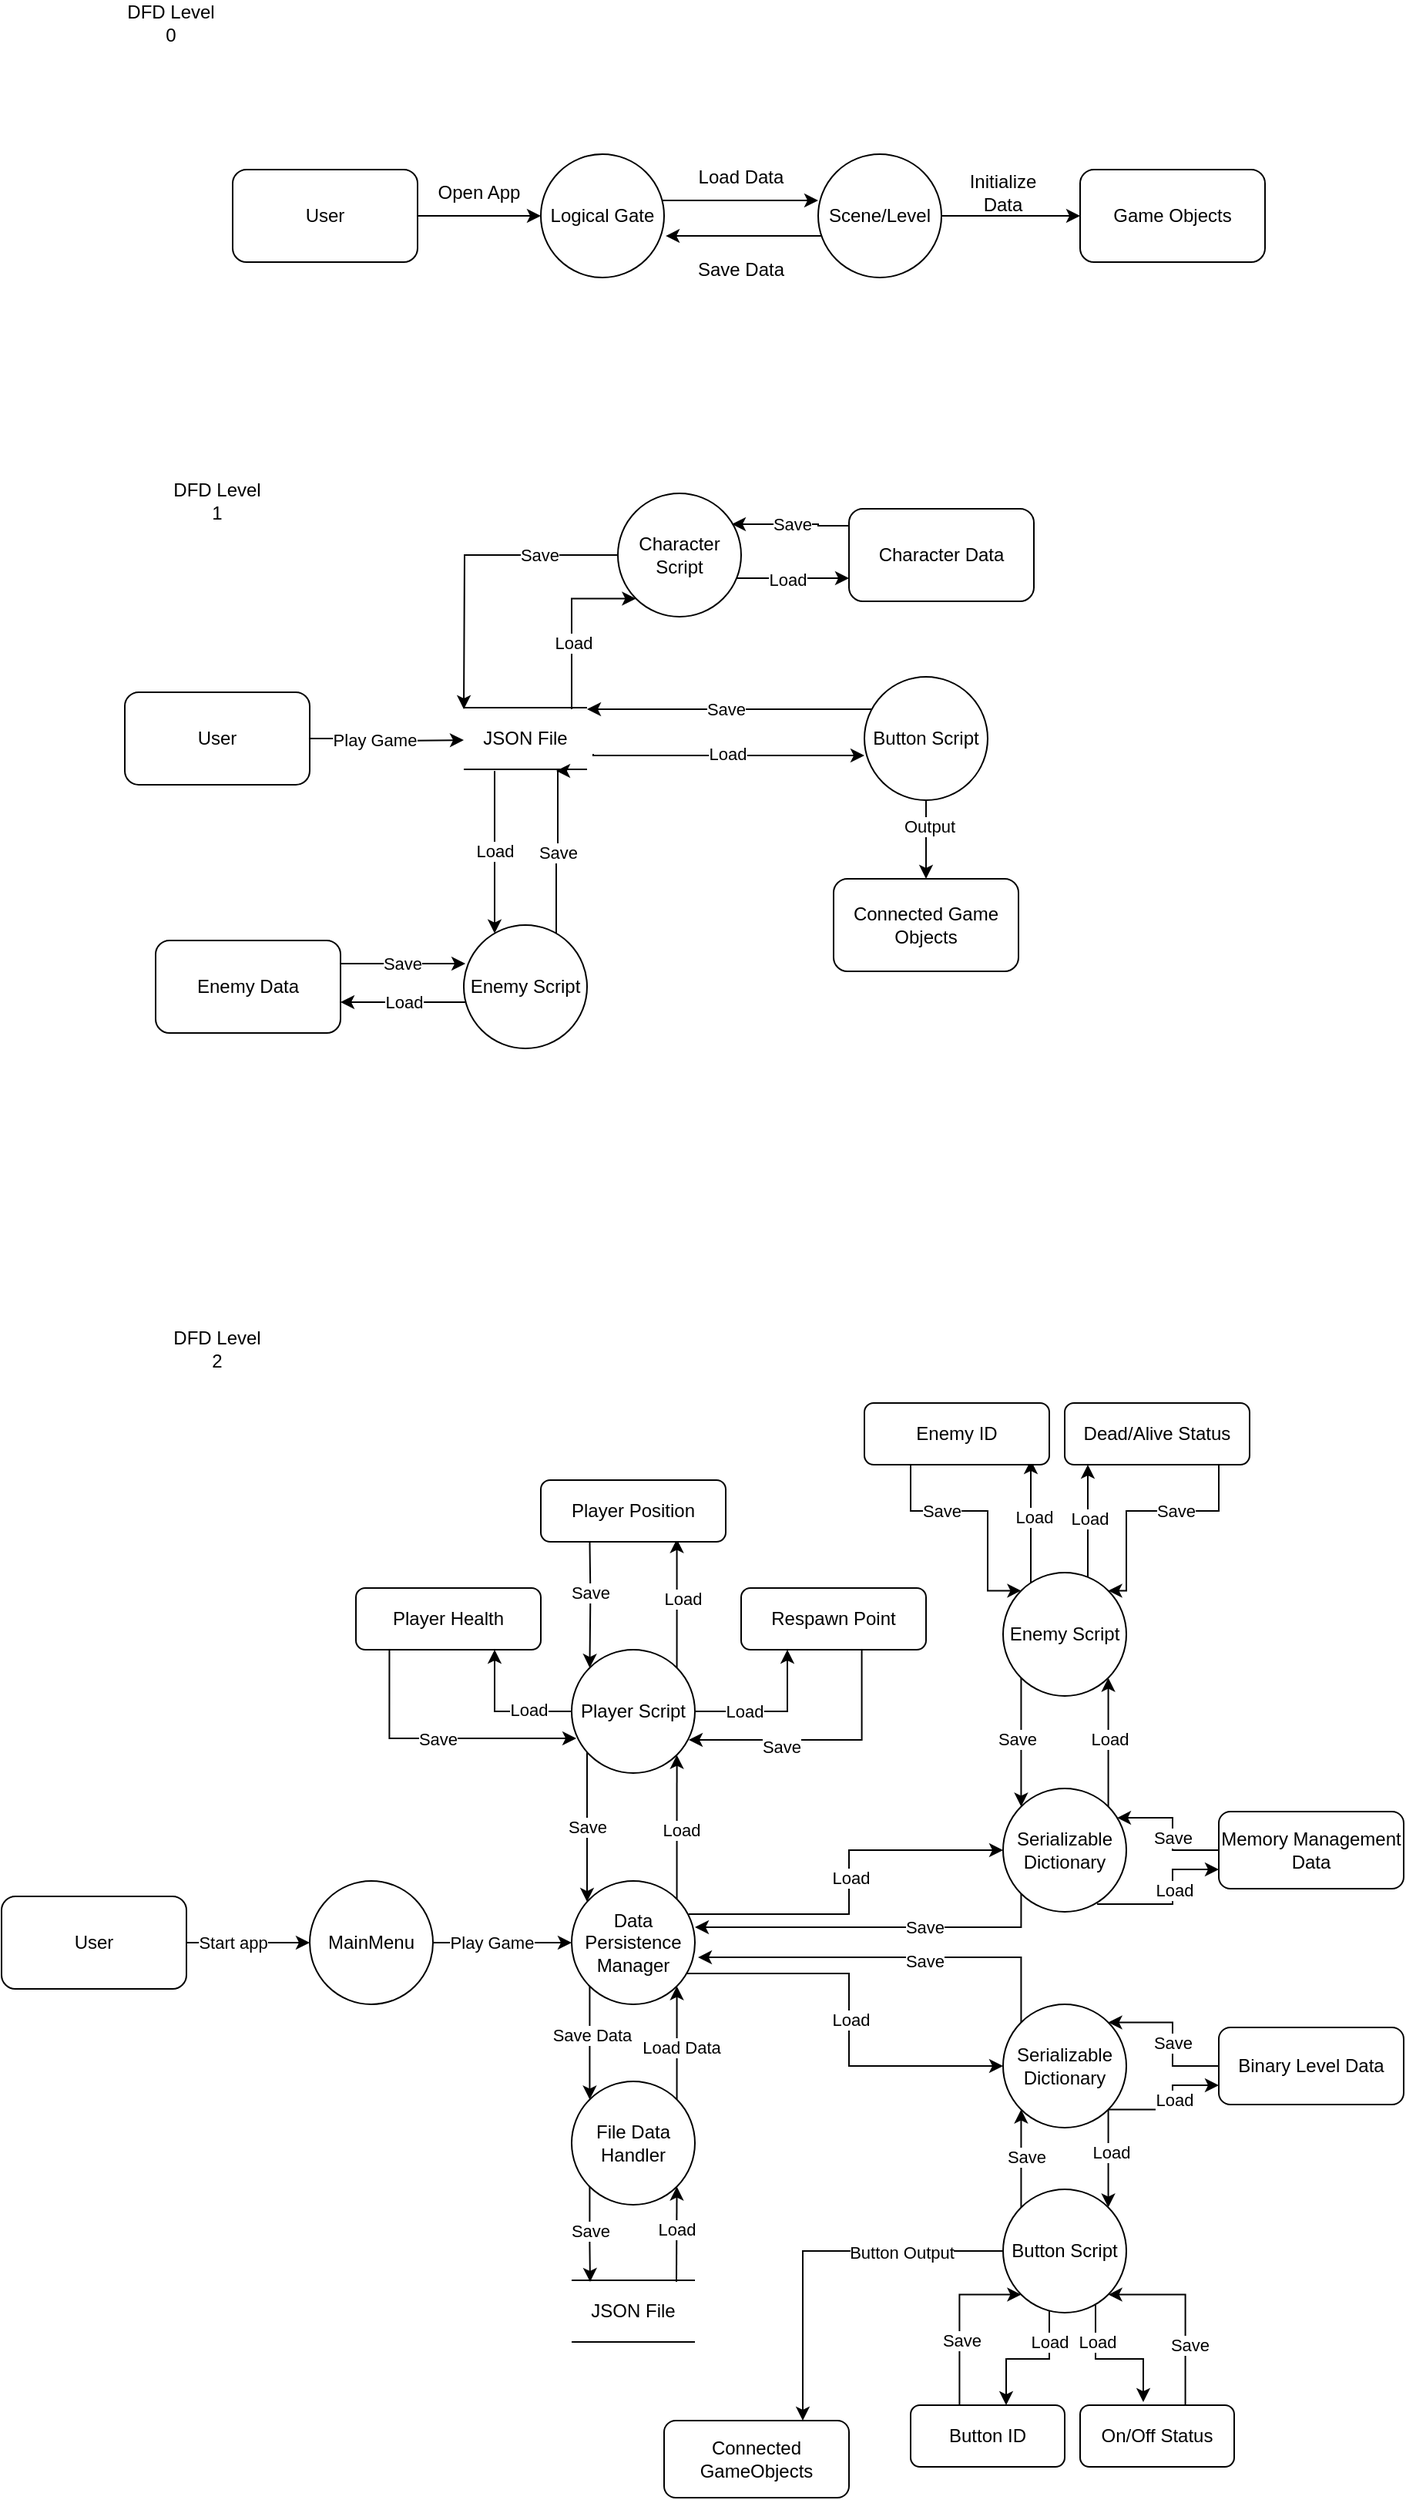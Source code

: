 <mxfile version="26.2.8">
  <diagram name="Page-1" id="zFSA-vM6v2yHP-NJ1RIl">
    <mxGraphModel dx="1188" dy="794" grid="1" gridSize="10" guides="1" tooltips="1" connect="1" arrows="1" fold="1" page="1" pageScale="1" pageWidth="850" pageHeight="1100" math="0" shadow="0">
      <root>
        <mxCell id="0" />
        <mxCell id="1" parent="0" />
        <mxCell id="lg_RptiD22irAkathYto-9" style="edgeStyle=orthogonalEdgeStyle;rounded=0;orthogonalLoop=1;jettySize=auto;html=1;entryX=0;entryY=0.5;entryDx=0;entryDy=0;" parent="1" source="cm0QUA97sO_7CGqtcgEQ-1" target="cm0QUA97sO_7CGqtcgEQ-5" edge="1">
          <mxGeometry relative="1" as="geometry" />
        </mxCell>
        <mxCell id="cm0QUA97sO_7CGqtcgEQ-1" value="User" style="rounded=1;whiteSpace=wrap;html=1;" parent="1" vertex="1">
          <mxGeometry x="150" y="200" width="120" height="60" as="geometry" />
        </mxCell>
        <mxCell id="lg_RptiD22irAkathYto-12" style="edgeStyle=orthogonalEdgeStyle;rounded=0;orthogonalLoop=1;jettySize=auto;html=1;entryX=0;entryY=0.375;entryDx=0;entryDy=0;entryPerimeter=0;" parent="1" source="cm0QUA97sO_7CGqtcgEQ-5" target="lg_RptiD22irAkathYto-2" edge="1">
          <mxGeometry relative="1" as="geometry">
            <mxPoint x="500" y="240" as="targetPoint" />
            <Array as="points">
              <mxPoint x="460" y="220" />
              <mxPoint x="460" y="220" />
            </Array>
          </mxGeometry>
        </mxCell>
        <mxCell id="cm0QUA97sO_7CGqtcgEQ-5" value="Logical Gate" style="ellipse;whiteSpace=wrap;html=1;aspect=fixed;" parent="1" vertex="1">
          <mxGeometry x="350" y="190" width="80" height="80" as="geometry" />
        </mxCell>
        <mxCell id="cm0QUA97sO_7CGqtcgEQ-7" value="Open App" style="text;html=1;align=center;verticalAlign=middle;whiteSpace=wrap;rounded=0;" parent="1" vertex="1">
          <mxGeometry x="280" y="200" width="60" height="30" as="geometry" />
        </mxCell>
        <mxCell id="cm0QUA97sO_7CGqtcgEQ-10" value="DFD Level 0" style="text;html=1;align=center;verticalAlign=middle;whiteSpace=wrap;rounded=0;" parent="1" vertex="1">
          <mxGeometry x="80" y="90" width="60" height="30" as="geometry" />
        </mxCell>
        <mxCell id="cm0QUA97sO_7CGqtcgEQ-11" value="DFD Level 1" style="text;html=1;align=center;verticalAlign=middle;whiteSpace=wrap;rounded=0;" parent="1" vertex="1">
          <mxGeometry x="110" y="400" width="60" height="30" as="geometry" />
        </mxCell>
        <mxCell id="cm0QUA97sO_7CGqtcgEQ-23" style="edgeStyle=orthogonalEdgeStyle;rounded=0;orthogonalLoop=1;jettySize=auto;html=1;" parent="1" source="cm0QUA97sO_7CGqtcgEQ-12" edge="1">
          <mxGeometry relative="1" as="geometry">
            <mxPoint x="300" y="570" as="targetPoint" />
          </mxGeometry>
        </mxCell>
        <mxCell id="cm0QUA97sO_7CGqtcgEQ-32" value="Play Game" style="edgeLabel;html=1;align=center;verticalAlign=middle;resizable=0;points=[];" parent="cm0QUA97sO_7CGqtcgEQ-23" connectable="0" vertex="1">
          <mxGeometry x="-0.177" y="-1" relative="1" as="geometry">
            <mxPoint as="offset" />
          </mxGeometry>
        </mxCell>
        <mxCell id="cm0QUA97sO_7CGqtcgEQ-12" value="User" style="rounded=1;whiteSpace=wrap;html=1;" parent="1" vertex="1">
          <mxGeometry x="80" y="539" width="120" height="60" as="geometry" />
        </mxCell>
        <mxCell id="4ra3rBG6zGIScaALu05h-17" style="edgeStyle=orthogonalEdgeStyle;rounded=0;orthogonalLoop=1;jettySize=auto;html=1;" edge="1" parent="1" source="cm0QUA97sO_7CGqtcgEQ-13" target="4ra3rBG6zGIScaALu05h-16">
          <mxGeometry relative="1" as="geometry">
            <Array as="points">
              <mxPoint x="260" y="740" />
              <mxPoint x="260" y="740" />
            </Array>
          </mxGeometry>
        </mxCell>
        <mxCell id="4ra3rBG6zGIScaALu05h-20" value="Load" style="edgeLabel;html=1;align=center;verticalAlign=middle;resizable=0;points=[];" vertex="1" connectable="0" parent="4ra3rBG6zGIScaALu05h-17">
          <mxGeometry x="-0.009" relative="1" as="geometry">
            <mxPoint as="offset" />
          </mxGeometry>
        </mxCell>
        <mxCell id="4ra3rBG6zGIScaALu05h-21" style="edgeStyle=orthogonalEdgeStyle;rounded=0;orthogonalLoop=1;jettySize=auto;html=1;" edge="1" parent="1" source="cm0QUA97sO_7CGqtcgEQ-13">
          <mxGeometry relative="1" as="geometry">
            <mxPoint x="360" y="590" as="targetPoint" />
            <Array as="points">
              <mxPoint x="360" y="641" />
              <mxPoint x="361" y="641" />
            </Array>
          </mxGeometry>
        </mxCell>
        <mxCell id="4ra3rBG6zGIScaALu05h-22" value="Save" style="edgeLabel;html=1;align=center;verticalAlign=middle;resizable=0;points=[];" vertex="1" connectable="0" parent="4ra3rBG6zGIScaALu05h-21">
          <mxGeometry x="-0.015" y="-1" relative="1" as="geometry">
            <mxPoint as="offset" />
          </mxGeometry>
        </mxCell>
        <mxCell id="cm0QUA97sO_7CGqtcgEQ-13" value="Enemy Script" style="ellipse;whiteSpace=wrap;html=1;aspect=fixed;" parent="1" vertex="1">
          <mxGeometry x="300" y="690" width="80" height="80" as="geometry" />
        </mxCell>
        <mxCell id="cm0QUA97sO_7CGqtcgEQ-27" style="edgeStyle=orthogonalEdgeStyle;rounded=0;orthogonalLoop=1;jettySize=auto;html=1;entryX=0.5;entryY=0;entryDx=0;entryDy=0;" parent="1" source="cm0QUA97sO_7CGqtcgEQ-16" edge="1">
          <mxGeometry relative="1" as="geometry">
            <mxPoint x="600" y="660" as="targetPoint" />
          </mxGeometry>
        </mxCell>
        <mxCell id="4ra3rBG6zGIScaALu05h-9" value="Output" style="edgeLabel;html=1;align=center;verticalAlign=middle;resizable=0;points=[];" vertex="1" connectable="0" parent="cm0QUA97sO_7CGqtcgEQ-27">
          <mxGeometry x="-0.34" y="2" relative="1" as="geometry">
            <mxPoint as="offset" />
          </mxGeometry>
        </mxCell>
        <mxCell id="4ra3rBG6zGIScaALu05h-24" style="edgeStyle=orthogonalEdgeStyle;rounded=0;orthogonalLoop=1;jettySize=auto;html=1;" edge="1" parent="1" source="cm0QUA97sO_7CGqtcgEQ-16">
          <mxGeometry relative="1" as="geometry">
            <mxPoint x="380" y="550" as="targetPoint" />
            <Array as="points">
              <mxPoint x="430" y="550" />
              <mxPoint x="430" y="550" />
            </Array>
          </mxGeometry>
        </mxCell>
        <mxCell id="4ra3rBG6zGIScaALu05h-25" value="Save" style="edgeLabel;html=1;align=center;verticalAlign=middle;resizable=0;points=[];" vertex="1" connectable="0" parent="4ra3rBG6zGIScaALu05h-24">
          <mxGeometry x="0.08" relative="1" as="geometry">
            <mxPoint x="5" as="offset" />
          </mxGeometry>
        </mxCell>
        <mxCell id="cm0QUA97sO_7CGqtcgEQ-16" value="Button Script" style="ellipse;whiteSpace=wrap;html=1;aspect=fixed;" parent="1" vertex="1">
          <mxGeometry x="560" y="529" width="80" height="80" as="geometry" />
        </mxCell>
        <mxCell id="cm0QUA97sO_7CGqtcgEQ-33" style="edgeStyle=orthogonalEdgeStyle;rounded=0;orthogonalLoop=1;jettySize=auto;html=1;" parent="1" source="cm0QUA97sO_7CGqtcgEQ-17" edge="1">
          <mxGeometry relative="1" as="geometry">
            <mxPoint x="300" y="550" as="targetPoint" />
          </mxGeometry>
        </mxCell>
        <mxCell id="cm0QUA97sO_7CGqtcgEQ-35" value="Save" style="edgeLabel;html=1;align=center;verticalAlign=middle;resizable=0;points=[];" parent="cm0QUA97sO_7CGqtcgEQ-33" connectable="0" vertex="1">
          <mxGeometry x="-0.489" relative="1" as="geometry">
            <mxPoint as="offset" />
          </mxGeometry>
        </mxCell>
        <mxCell id="4ra3rBG6zGIScaALu05h-11" style="edgeStyle=orthogonalEdgeStyle;rounded=0;orthogonalLoop=1;jettySize=auto;html=1;entryX=0;entryY=0.75;entryDx=0;entryDy=0;" edge="1" parent="1" source="cm0QUA97sO_7CGqtcgEQ-17" target="4ra3rBG6zGIScaALu05h-10">
          <mxGeometry relative="1" as="geometry">
            <Array as="points">
              <mxPoint x="490" y="465" />
              <mxPoint x="490" y="465" />
            </Array>
          </mxGeometry>
        </mxCell>
        <mxCell id="4ra3rBG6zGIScaALu05h-23" value="Load" style="edgeLabel;html=1;align=center;verticalAlign=middle;resizable=0;points=[];" vertex="1" connectable="0" parent="4ra3rBG6zGIScaALu05h-11">
          <mxGeometry x="-0.097" y="-1" relative="1" as="geometry">
            <mxPoint as="offset" />
          </mxGeometry>
        </mxCell>
        <mxCell id="cm0QUA97sO_7CGqtcgEQ-17" value="Character Script" style="ellipse;whiteSpace=wrap;html=1;aspect=fixed;" parent="1" vertex="1">
          <mxGeometry x="400" y="410" width="80" height="80" as="geometry" />
        </mxCell>
        <mxCell id="cm0QUA97sO_7CGqtcgEQ-19" value="" style="endArrow=none;html=1;rounded=0;" parent="1" edge="1">
          <mxGeometry width="50" height="50" relative="1" as="geometry">
            <mxPoint x="300" y="589" as="sourcePoint" />
            <mxPoint x="380" y="589" as="targetPoint" />
          </mxGeometry>
        </mxCell>
        <mxCell id="cm0QUA97sO_7CGqtcgEQ-20" value="" style="endArrow=none;html=1;rounded=0;" parent="1" edge="1">
          <mxGeometry width="50" height="50" relative="1" as="geometry">
            <mxPoint x="300" y="549" as="sourcePoint" />
            <mxPoint x="380" y="549" as="targetPoint" />
          </mxGeometry>
        </mxCell>
        <mxCell id="cm0QUA97sO_7CGqtcgEQ-24" style="edgeStyle=orthogonalEdgeStyle;rounded=0;orthogonalLoop=1;jettySize=auto;html=1;entryX=0;entryY=1;entryDx=0;entryDy=0;" parent="1" target="cm0QUA97sO_7CGqtcgEQ-17" edge="1">
          <mxGeometry relative="1" as="geometry">
            <mxPoint x="370" y="550" as="sourcePoint" />
            <Array as="points">
              <mxPoint x="370" y="478" />
            </Array>
          </mxGeometry>
        </mxCell>
        <mxCell id="cm0QUA97sO_7CGqtcgEQ-31" value="Load" style="edgeLabel;html=1;align=center;verticalAlign=middle;resizable=0;points=[];" parent="cm0QUA97sO_7CGqtcgEQ-24" connectable="0" vertex="1">
          <mxGeometry x="-0.242" y="-1" relative="1" as="geometry">
            <mxPoint as="offset" />
          </mxGeometry>
        </mxCell>
        <mxCell id="cm0QUA97sO_7CGqtcgEQ-25" style="edgeStyle=orthogonalEdgeStyle;rounded=0;orthogonalLoop=1;jettySize=auto;html=1;entryX=0;entryY=0.638;entryDx=0;entryDy=0;entryPerimeter=0;" parent="1" target="cm0QUA97sO_7CGqtcgEQ-16" edge="1">
          <mxGeometry relative="1" as="geometry">
            <mxPoint x="384" y="580" as="sourcePoint" />
            <mxPoint x="540" y="580" as="targetPoint" />
            <Array as="points">
              <mxPoint x="384" y="579" />
              <mxPoint x="384" y="580" />
            </Array>
          </mxGeometry>
        </mxCell>
        <mxCell id="cm0QUA97sO_7CGqtcgEQ-30" value="Load" style="edgeLabel;html=1;align=center;verticalAlign=middle;resizable=0;points=[];" parent="cm0QUA97sO_7CGqtcgEQ-25" connectable="0" vertex="1">
          <mxGeometry x="-0.242" relative="1" as="geometry">
            <mxPoint x="21" y="-1" as="offset" />
          </mxGeometry>
        </mxCell>
        <mxCell id="cm0QUA97sO_7CGqtcgEQ-26" style="edgeStyle=orthogonalEdgeStyle;rounded=0;orthogonalLoop=1;jettySize=auto;html=1;" parent="1" target="cm0QUA97sO_7CGqtcgEQ-13" edge="1">
          <mxGeometry relative="1" as="geometry">
            <mxPoint x="320" y="590" as="sourcePoint" />
            <Array as="points">
              <mxPoint x="320" y="590" />
            </Array>
          </mxGeometry>
        </mxCell>
        <mxCell id="cm0QUA97sO_7CGqtcgEQ-29" value="Load" style="edgeLabel;html=1;align=center;verticalAlign=middle;resizable=0;points=[];" parent="cm0QUA97sO_7CGqtcgEQ-26" connectable="0" vertex="1">
          <mxGeometry x="-0.027" relative="1" as="geometry">
            <mxPoint as="offset" />
          </mxGeometry>
        </mxCell>
        <mxCell id="cm0QUA97sO_7CGqtcgEQ-21" value="JSON File" style="text;html=1;align=center;verticalAlign=middle;whiteSpace=wrap;rounded=0;" parent="1" vertex="1">
          <mxGeometry x="310" y="559" width="60" height="20" as="geometry" />
        </mxCell>
        <mxCell id="lg_RptiD22irAkathYto-15" style="edgeStyle=orthogonalEdgeStyle;rounded=0;orthogonalLoop=1;jettySize=auto;html=1;entryX=0;entryY=0.5;entryDx=0;entryDy=0;" parent="1" source="xA9a0mGivStNZ6-JXwGN-1" target="xA9a0mGivStNZ6-JXwGN-4" edge="1">
          <mxGeometry relative="1" as="geometry" />
        </mxCell>
        <mxCell id="lg_RptiD22irAkathYto-16" value="Start app" style="edgeLabel;html=1;align=center;verticalAlign=middle;resizable=0;points=[];" parent="lg_RptiD22irAkathYto-15" vertex="1" connectable="0">
          <mxGeometry x="0.4" y="-1" relative="1" as="geometry">
            <mxPoint x="-26" y="-1" as="offset" />
          </mxGeometry>
        </mxCell>
        <mxCell id="xA9a0mGivStNZ6-JXwGN-1" value="User" style="rounded=1;whiteSpace=wrap;html=1;" parent="1" vertex="1">
          <mxGeometry y="1320" width="120" height="60" as="geometry" />
        </mxCell>
        <mxCell id="xA9a0mGivStNZ6-JXwGN-2" value="DFD Level 2" style="text;html=1;align=center;verticalAlign=middle;whiteSpace=wrap;rounded=0;" parent="1" vertex="1">
          <mxGeometry x="110" y="950" width="60" height="30" as="geometry" />
        </mxCell>
        <mxCell id="lg_RptiD22irAkathYto-27" style="edgeStyle=orthogonalEdgeStyle;rounded=0;orthogonalLoop=1;jettySize=auto;html=1;exitX=0;exitY=1;exitDx=0;exitDy=0;entryX=0;entryY=0;entryDx=0;entryDy=0;" parent="1" source="xA9a0mGivStNZ6-JXwGN-3" target="xA9a0mGivStNZ6-JXwGN-21" edge="1">
          <mxGeometry relative="1" as="geometry" />
        </mxCell>
        <mxCell id="lg_RptiD22irAkathYto-33" value="Save Data" style="edgeLabel;html=1;align=center;verticalAlign=middle;resizable=0;points=[];" parent="lg_RptiD22irAkathYto-27" vertex="1" connectable="0">
          <mxGeometry x="-0.15" y="1" relative="1" as="geometry">
            <mxPoint as="offset" />
          </mxGeometry>
        </mxCell>
        <mxCell id="lg_RptiD22irAkathYto-36" style="edgeStyle=orthogonalEdgeStyle;rounded=0;orthogonalLoop=1;jettySize=auto;html=1;exitX=1;exitY=0;exitDx=0;exitDy=0;entryX=1;entryY=1;entryDx=0;entryDy=0;" parent="1" source="xA9a0mGivStNZ6-JXwGN-3" target="xA9a0mGivStNZ6-JXwGN-16" edge="1">
          <mxGeometry relative="1" as="geometry">
            <Array as="points">
              <mxPoint x="438" y="1228" />
            </Array>
          </mxGeometry>
        </mxCell>
        <mxCell id="lg_RptiD22irAkathYto-83" value="Load" style="edgeLabel;html=1;align=center;verticalAlign=middle;resizable=0;points=[];" parent="lg_RptiD22irAkathYto-36" vertex="1" connectable="0">
          <mxGeometry x="-0.032" y="-2" relative="1" as="geometry">
            <mxPoint as="offset" />
          </mxGeometry>
        </mxCell>
        <mxCell id="lg_RptiD22irAkathYto-38" style="edgeStyle=orthogonalEdgeStyle;rounded=0;orthogonalLoop=1;jettySize=auto;html=1;" parent="1" source="xA9a0mGivStNZ6-JXwGN-3" target="xA9a0mGivStNZ6-JXwGN-20" edge="1">
          <mxGeometry relative="1" as="geometry">
            <Array as="points">
              <mxPoint x="550" y="1370" />
              <mxPoint x="550" y="1430" />
            </Array>
          </mxGeometry>
        </mxCell>
        <mxCell id="lg_RptiD22irAkathYto-70" value="Load" style="edgeLabel;html=1;align=center;verticalAlign=middle;resizable=0;points=[];" parent="lg_RptiD22irAkathYto-38" vertex="1" connectable="0">
          <mxGeometry x="0.016" y="1" relative="1" as="geometry">
            <mxPoint as="offset" />
          </mxGeometry>
        </mxCell>
        <mxCell id="lg_RptiD22irAkathYto-41" style="edgeStyle=orthogonalEdgeStyle;rounded=0;orthogonalLoop=1;jettySize=auto;html=1;exitX=0.95;exitY=0.269;exitDx=0;exitDy=0;entryX=0;entryY=0.5;entryDx=0;entryDy=0;exitPerimeter=0;" parent="1" source="xA9a0mGivStNZ6-JXwGN-3" target="xA9a0mGivStNZ6-JXwGN-26" edge="1">
          <mxGeometry relative="1" as="geometry" />
        </mxCell>
        <mxCell id="lg_RptiD22irAkathYto-71" value="Load" style="edgeLabel;html=1;align=center;verticalAlign=middle;resizable=0;points=[];" parent="lg_RptiD22irAkathYto-41" vertex="1" connectable="0">
          <mxGeometry x="0.043" y="-1" relative="1" as="geometry">
            <mxPoint as="offset" />
          </mxGeometry>
        </mxCell>
        <mxCell id="xA9a0mGivStNZ6-JXwGN-3" value="Data Persistence Manager" style="ellipse;whiteSpace=wrap;html=1;aspect=fixed;" parent="1" vertex="1">
          <mxGeometry x="370" y="1310" width="80" height="80" as="geometry" />
        </mxCell>
        <mxCell id="lg_RptiD22irAkathYto-18" style="edgeStyle=orthogonalEdgeStyle;rounded=0;orthogonalLoop=1;jettySize=auto;html=1;entryX=0;entryY=0.5;entryDx=0;entryDy=0;" parent="1" source="xA9a0mGivStNZ6-JXwGN-4" target="xA9a0mGivStNZ6-JXwGN-3" edge="1">
          <mxGeometry relative="1" as="geometry" />
        </mxCell>
        <mxCell id="lg_RptiD22irAkathYto-19" value="Play Game" style="edgeLabel;html=1;align=center;verticalAlign=middle;resizable=0;points=[];" parent="lg_RptiD22irAkathYto-18" vertex="1" connectable="0">
          <mxGeometry x="-0.385" y="-1" relative="1" as="geometry">
            <mxPoint x="10" y="-1" as="offset" />
          </mxGeometry>
        </mxCell>
        <mxCell id="xA9a0mGivStNZ6-JXwGN-4" value="MainMenu" style="ellipse;whiteSpace=wrap;html=1;aspect=fixed;" parent="1" vertex="1">
          <mxGeometry x="200" y="1310" width="80" height="80" as="geometry" />
        </mxCell>
        <mxCell id="xA9a0mGivStNZ6-JXwGN-8" value="" style="endArrow=none;html=1;rounded=0;" parent="1" edge="1">
          <mxGeometry width="50" height="50" relative="1" as="geometry">
            <mxPoint x="370" y="1609" as="sourcePoint" />
            <mxPoint x="450" y="1609" as="targetPoint" />
          </mxGeometry>
        </mxCell>
        <mxCell id="xA9a0mGivStNZ6-JXwGN-9" value="" style="endArrow=none;html=1;rounded=0;" parent="1" edge="1">
          <mxGeometry width="50" height="50" relative="1" as="geometry">
            <mxPoint x="370" y="1569" as="sourcePoint" />
            <mxPoint x="450" y="1569" as="targetPoint" />
          </mxGeometry>
        </mxCell>
        <mxCell id="lg_RptiD22irAkathYto-30" style="edgeStyle=orthogonalEdgeStyle;rounded=0;orthogonalLoop=1;jettySize=auto;html=1;entryX=1;entryY=1;entryDx=0;entryDy=0;" parent="1" target="xA9a0mGivStNZ6-JXwGN-21" edge="1">
          <mxGeometry relative="1" as="geometry">
            <mxPoint x="438" y="1570" as="sourcePoint" />
            <Array as="points">
              <mxPoint x="438" y="1570" />
              <mxPoint x="438" y="1570" />
            </Array>
          </mxGeometry>
        </mxCell>
        <mxCell id="lg_RptiD22irAkathYto-34" value="Load" style="edgeLabel;html=1;align=center;verticalAlign=middle;resizable=0;points=[];" parent="lg_RptiD22irAkathYto-30" vertex="1" connectable="0">
          <mxGeometry x="0.086" relative="1" as="geometry">
            <mxPoint y="-1" as="offset" />
          </mxGeometry>
        </mxCell>
        <mxCell id="xA9a0mGivStNZ6-JXwGN-10" value="JSON File" style="text;html=1;align=center;verticalAlign=middle;whiteSpace=wrap;rounded=0;" parent="1" vertex="1">
          <mxGeometry x="380" y="1579" width="60" height="20" as="geometry" />
        </mxCell>
        <mxCell id="lg_RptiD22irAkathYto-58" style="edgeStyle=orthogonalEdgeStyle;rounded=0;orthogonalLoop=1;jettySize=auto;html=1;exitX=0;exitY=0;exitDx=0;exitDy=0;entryX=0;entryY=1;entryDx=0;entryDy=0;" parent="1" target="lg_RptiD22irAkathYto-55" edge="1">
          <mxGeometry relative="1" as="geometry">
            <Array as="points">
              <mxPoint x="622" y="1578" />
            </Array>
            <mxPoint x="621.716" y="1651.716" as="sourcePoint" />
          </mxGeometry>
        </mxCell>
        <mxCell id="lg_RptiD22irAkathYto-67" value="Save" style="edgeLabel;html=1;align=center;verticalAlign=middle;resizable=0;points=[];" parent="lg_RptiD22irAkathYto-58" vertex="1" connectable="0">
          <mxGeometry x="-0.22" y="-1" relative="1" as="geometry">
            <mxPoint as="offset" />
          </mxGeometry>
        </mxCell>
        <mxCell id="lg_RptiD22irAkathYto-22" style="edgeStyle=orthogonalEdgeStyle;rounded=0;orthogonalLoop=1;jettySize=auto;html=1;" parent="1" source="xA9a0mGivStNZ6-JXwGN-16" target="xA9a0mGivStNZ6-JXwGN-3" edge="1">
          <mxGeometry relative="1" as="geometry">
            <Array as="points">
              <mxPoint x="380" y="1300" />
              <mxPoint x="380" y="1300" />
            </Array>
          </mxGeometry>
        </mxCell>
        <mxCell id="lg_RptiD22irAkathYto-82" value="Save" style="edgeLabel;html=1;align=center;verticalAlign=middle;resizable=0;points=[];" parent="lg_RptiD22irAkathYto-22" vertex="1" connectable="0">
          <mxGeometry x="-0.01" relative="1" as="geometry">
            <mxPoint as="offset" />
          </mxGeometry>
        </mxCell>
        <mxCell id="lg_RptiD22irAkathYto-23" style="edgeStyle=orthogonalEdgeStyle;rounded=0;orthogonalLoop=1;jettySize=auto;html=1;entryX=1;entryY=1;entryDx=0;entryDy=0;exitX=1;exitY=0;exitDx=0;exitDy=0;" parent="1" source="xA9a0mGivStNZ6-JXwGN-16" edge="1">
          <mxGeometry relative="1" as="geometry">
            <Array as="points" />
            <mxPoint x="438.284" y="1088.284" as="targetPoint" />
          </mxGeometry>
        </mxCell>
        <mxCell id="lg_RptiD22irAkathYto-86" value="Load" style="edgeLabel;html=1;align=center;verticalAlign=middle;resizable=0;points=[];" parent="lg_RptiD22irAkathYto-23" vertex="1" connectable="0">
          <mxGeometry x="0.06" y="-3" relative="1" as="geometry">
            <mxPoint as="offset" />
          </mxGeometry>
        </mxCell>
        <mxCell id="lg_RptiD22irAkathYto-24" style="edgeStyle=orthogonalEdgeStyle;rounded=0;orthogonalLoop=1;jettySize=auto;html=1;entryX=0.75;entryY=1;entryDx=0;entryDy=0;" parent="1" source="xA9a0mGivStNZ6-JXwGN-16" target="4ra3rBG6zGIScaALu05h-1" edge="1">
          <mxGeometry relative="1" as="geometry">
            <mxPoint x="280" y="1170" as="targetPoint" />
          </mxGeometry>
        </mxCell>
        <mxCell id="lg_RptiD22irAkathYto-80" value="Load" style="edgeLabel;html=1;align=center;verticalAlign=middle;resizable=0;points=[];" parent="lg_RptiD22irAkathYto-24" vertex="1" connectable="0">
          <mxGeometry x="-0.383" y="-1" relative="1" as="geometry">
            <mxPoint as="offset" />
          </mxGeometry>
        </mxCell>
        <mxCell id="lg_RptiD22irAkathYto-25" style="edgeStyle=orthogonalEdgeStyle;rounded=0;orthogonalLoop=1;jettySize=auto;html=1;exitX=1;exitY=0.5;exitDx=0;exitDy=0;entryX=0.25;entryY=1;entryDx=0;entryDy=0;" parent="1" source="xA9a0mGivStNZ6-JXwGN-16" target="4ra3rBG6zGIScaALu05h-3" edge="1">
          <mxGeometry relative="1" as="geometry">
            <mxPoint x="530" y="1170" as="targetPoint" />
          </mxGeometry>
        </mxCell>
        <mxCell id="lg_RptiD22irAkathYto-79" value="Load" style="edgeLabel;html=1;align=center;verticalAlign=middle;resizable=0;points=[];" parent="lg_RptiD22irAkathYto-25" vertex="1" connectable="0">
          <mxGeometry x="-0.364" y="1" relative="1" as="geometry">
            <mxPoint y="1" as="offset" />
          </mxGeometry>
        </mxCell>
        <mxCell id="xA9a0mGivStNZ6-JXwGN-16" value="Player Script" style="ellipse;whiteSpace=wrap;html=1;aspect=fixed;" parent="1" vertex="1">
          <mxGeometry x="370" y="1160" width="80" height="80" as="geometry" />
        </mxCell>
        <mxCell id="lg_RptiD22irAkathYto-50" style="edgeStyle=orthogonalEdgeStyle;rounded=0;orthogonalLoop=1;jettySize=auto;html=1;entryX=0.9;entryY=0.925;entryDx=0;entryDy=0;entryPerimeter=0;" parent="1" source="xA9a0mGivStNZ6-JXwGN-17" target="4ra3rBG6zGIScaALu05h-33" edge="1">
          <mxGeometry relative="1" as="geometry">
            <mxPoint x="668.284" y="1048.284" as="targetPoint" />
            <Array as="points">
              <mxPoint x="668" y="1090" />
              <mxPoint x="668" y="1090" />
            </Array>
          </mxGeometry>
        </mxCell>
        <mxCell id="4ra3rBG6zGIScaALu05h-31" value="Load" style="edgeLabel;html=1;align=center;verticalAlign=middle;resizable=0;points=[];" vertex="1" connectable="0" parent="lg_RptiD22irAkathYto-50">
          <mxGeometry x="0.159" relative="1" as="geometry">
            <mxPoint x="2" y="3" as="offset" />
          </mxGeometry>
        </mxCell>
        <mxCell id="lg_RptiD22irAkathYto-53" style="edgeStyle=orthogonalEdgeStyle;rounded=0;orthogonalLoop=1;jettySize=auto;html=1;exitX=0;exitY=1;exitDx=0;exitDy=0;entryX=0;entryY=0;entryDx=0;entryDy=0;" parent="1" source="xA9a0mGivStNZ6-JXwGN-17" target="xA9a0mGivStNZ6-JXwGN-26" edge="1">
          <mxGeometry relative="1" as="geometry" />
        </mxCell>
        <mxCell id="lg_RptiD22irAkathYto-74" value="Save" style="edgeLabel;html=1;align=center;verticalAlign=middle;resizable=0;points=[];" parent="lg_RptiD22irAkathYto-53" vertex="1" connectable="0">
          <mxGeometry x="-0.06" y="-3" relative="1" as="geometry">
            <mxPoint as="offset" />
          </mxGeometry>
        </mxCell>
        <mxCell id="xA9a0mGivStNZ6-JXwGN-17" value="Enemy Script" style="ellipse;whiteSpace=wrap;html=1;aspect=fixed;" parent="1" vertex="1">
          <mxGeometry x="650" y="1110" width="80" height="80" as="geometry" />
        </mxCell>
        <mxCell id="lg_RptiD22irAkathYto-51" style="edgeStyle=orthogonalEdgeStyle;rounded=0;orthogonalLoop=1;jettySize=auto;html=1;entryX=0;entryY=0;entryDx=0;entryDy=0;exitX=0.25;exitY=1;exitDx=0;exitDy=0;" parent="1" source="4ra3rBG6zGIScaALu05h-33" target="xA9a0mGivStNZ6-JXwGN-17" edge="1">
          <mxGeometry relative="1" as="geometry">
            <Array as="points">
              <mxPoint x="590" y="1070" />
              <mxPoint x="640" y="1070" />
              <mxPoint x="640" y="1122" />
            </Array>
            <mxPoint x="640" y="1060" as="sourcePoint" />
          </mxGeometry>
        </mxCell>
        <mxCell id="lg_RptiD22irAkathYto-77" value="Save" style="edgeLabel;html=1;align=center;verticalAlign=middle;resizable=0;points=[];" parent="lg_RptiD22irAkathYto-51" vertex="1" connectable="0">
          <mxGeometry x="-0.245" relative="1" as="geometry">
            <mxPoint x="-8" as="offset" />
          </mxGeometry>
        </mxCell>
        <mxCell id="lg_RptiD22irAkathYto-63" style="edgeStyle=orthogonalEdgeStyle;rounded=0;orthogonalLoop=1;jettySize=auto;html=1;exitX=1;exitY=1;exitDx=0;exitDy=0;entryX=1;entryY=0;entryDx=0;entryDy=0;" parent="1" source="xA9a0mGivStNZ6-JXwGN-20" target="lg_RptiD22irAkathYto-55" edge="1">
          <mxGeometry relative="1" as="geometry" />
        </mxCell>
        <mxCell id="lg_RptiD22irAkathYto-65" value="Load" style="edgeLabel;html=1;align=center;verticalAlign=middle;resizable=0;points=[];" parent="lg_RptiD22irAkathYto-63" vertex="1" connectable="0">
          <mxGeometry x="-0.142" y="1" relative="1" as="geometry">
            <mxPoint as="offset" />
          </mxGeometry>
        </mxCell>
        <mxCell id="4ra3rBG6zGIScaALu05h-39" style="edgeStyle=orthogonalEdgeStyle;rounded=0;orthogonalLoop=1;jettySize=auto;html=1;exitX=1;exitY=1;exitDx=0;exitDy=0;entryX=0;entryY=0.75;entryDx=0;entryDy=0;" edge="1" parent="1" source="xA9a0mGivStNZ6-JXwGN-20" target="4ra3rBG6zGIScaALu05h-37">
          <mxGeometry relative="1" as="geometry" />
        </mxCell>
        <mxCell id="4ra3rBG6zGIScaALu05h-41" value="Load" style="edgeLabel;html=1;align=center;verticalAlign=middle;resizable=0;points=[];" vertex="1" connectable="0" parent="4ra3rBG6zGIScaALu05h-39">
          <mxGeometry x="0.097" y="-1" relative="1" as="geometry">
            <mxPoint as="offset" />
          </mxGeometry>
        </mxCell>
        <mxCell id="xA9a0mGivStNZ6-JXwGN-20" value="Serializable Dictionary" style="ellipse;whiteSpace=wrap;html=1;aspect=fixed;" parent="1" vertex="1">
          <mxGeometry x="650" y="1390" width="80" height="80" as="geometry" />
        </mxCell>
        <mxCell id="lg_RptiD22irAkathYto-28" style="edgeStyle=orthogonalEdgeStyle;rounded=0;orthogonalLoop=1;jettySize=auto;html=1;exitX=1;exitY=0;exitDx=0;exitDy=0;entryX=1;entryY=1;entryDx=0;entryDy=0;" parent="1" source="xA9a0mGivStNZ6-JXwGN-21" target="xA9a0mGivStNZ6-JXwGN-3" edge="1">
          <mxGeometry relative="1" as="geometry" />
        </mxCell>
        <mxCell id="lg_RptiD22irAkathYto-35" value="Load Data" style="edgeLabel;html=1;align=center;verticalAlign=middle;resizable=0;points=[];" parent="lg_RptiD22irAkathYto-28" vertex="1" connectable="0">
          <mxGeometry x="-0.068" y="-2" relative="1" as="geometry">
            <mxPoint as="offset" />
          </mxGeometry>
        </mxCell>
        <mxCell id="lg_RptiD22irAkathYto-31" style="edgeStyle=orthogonalEdgeStyle;rounded=0;orthogonalLoop=1;jettySize=auto;html=1;exitX=0;exitY=1;exitDx=0;exitDy=0;" parent="1" source="xA9a0mGivStNZ6-JXwGN-21" edge="1">
          <mxGeometry relative="1" as="geometry">
            <mxPoint x="382" y="1570" as="targetPoint" />
          </mxGeometry>
        </mxCell>
        <mxCell id="lg_RptiD22irAkathYto-32" value="Save" style="edgeLabel;html=1;align=center;verticalAlign=middle;resizable=0;points=[];" parent="lg_RptiD22irAkathYto-31" vertex="1" connectable="0">
          <mxGeometry x="-0.097" relative="1" as="geometry">
            <mxPoint as="offset" />
          </mxGeometry>
        </mxCell>
        <mxCell id="xA9a0mGivStNZ6-JXwGN-21" value="File Data Handler" style="ellipse;whiteSpace=wrap;html=1;aspect=fixed;" parent="1" vertex="1">
          <mxGeometry x="370" y="1440" width="80" height="80" as="geometry" />
        </mxCell>
        <mxCell id="lg_RptiD22irAkathYto-45" style="edgeStyle=orthogonalEdgeStyle;rounded=0;orthogonalLoop=1;jettySize=auto;html=1;exitX=0;exitY=1;exitDx=0;exitDy=0;entryX=0;entryY=0;entryDx=0;entryDy=0;" parent="1" target="xA9a0mGivStNZ6-JXwGN-16" edge="1">
          <mxGeometry relative="1" as="geometry">
            <mxPoint x="381.716" y="1088.284" as="sourcePoint" />
          </mxGeometry>
        </mxCell>
        <mxCell id="lg_RptiD22irAkathYto-85" value="Save" style="edgeLabel;html=1;align=center;verticalAlign=middle;resizable=0;points=[];" parent="lg_RptiD22irAkathYto-45" vertex="1" connectable="0">
          <mxGeometry x="-0.18" relative="1" as="geometry">
            <mxPoint as="offset" />
          </mxGeometry>
        </mxCell>
        <mxCell id="lg_RptiD22irAkathYto-52" style="edgeStyle=orthogonalEdgeStyle;rounded=0;orthogonalLoop=1;jettySize=auto;html=1;entryX=1;entryY=0;entryDx=0;entryDy=0;exitX=0.75;exitY=1;exitDx=0;exitDy=0;" parent="1" source="4ra3rBG6zGIScaALu05h-32" target="xA9a0mGivStNZ6-JXwGN-17" edge="1">
          <mxGeometry relative="1" as="geometry">
            <Array as="points">
              <mxPoint x="790" y="1070" />
              <mxPoint x="730" y="1070" />
              <mxPoint x="730" y="1122" />
            </Array>
            <mxPoint x="730" y="1058.73" as="sourcePoint" />
          </mxGeometry>
        </mxCell>
        <mxCell id="lg_RptiD22irAkathYto-76" value="Save" style="edgeLabel;html=1;align=center;verticalAlign=middle;resizable=0;points=[];" parent="lg_RptiD22irAkathYto-52" vertex="1" connectable="0">
          <mxGeometry x="-0.169" relative="1" as="geometry">
            <mxPoint as="offset" />
          </mxGeometry>
        </mxCell>
        <mxCell id="lg_RptiD22irAkathYto-42" style="edgeStyle=orthogonalEdgeStyle;rounded=0;orthogonalLoop=1;jettySize=auto;html=1;exitX=0;exitY=1;exitDx=0;exitDy=0;" parent="1" source="xA9a0mGivStNZ6-JXwGN-26" edge="1">
          <mxGeometry relative="1" as="geometry">
            <mxPoint x="450" y="1340" as="targetPoint" />
            <Array as="points">
              <mxPoint x="662" y="1340" />
              <mxPoint x="450" y="1340" />
            </Array>
          </mxGeometry>
        </mxCell>
        <mxCell id="lg_RptiD22irAkathYto-72" value="Save" style="edgeLabel;html=1;align=center;verticalAlign=middle;resizable=0;points=[];" parent="lg_RptiD22irAkathYto-42" vertex="1" connectable="0">
          <mxGeometry x="-0.277" relative="1" as="geometry">
            <mxPoint as="offset" />
          </mxGeometry>
        </mxCell>
        <mxCell id="lg_RptiD22irAkathYto-54" style="edgeStyle=orthogonalEdgeStyle;rounded=0;orthogonalLoop=1;jettySize=auto;html=1;exitX=1;exitY=0;exitDx=0;exitDy=0;entryX=1;entryY=1;entryDx=0;entryDy=0;" parent="1" source="xA9a0mGivStNZ6-JXwGN-26" target="xA9a0mGivStNZ6-JXwGN-17" edge="1">
          <mxGeometry relative="1" as="geometry" />
        </mxCell>
        <mxCell id="lg_RptiD22irAkathYto-75" value="Load" style="edgeLabel;html=1;align=center;verticalAlign=middle;resizable=0;points=[];" parent="lg_RptiD22irAkathYto-54" vertex="1" connectable="0">
          <mxGeometry x="0.06" relative="1" as="geometry">
            <mxPoint as="offset" />
          </mxGeometry>
        </mxCell>
        <mxCell id="4ra3rBG6zGIScaALu05h-43" style="edgeStyle=orthogonalEdgeStyle;rounded=0;orthogonalLoop=1;jettySize=auto;html=1;exitX=0.763;exitY=0.938;exitDx=0;exitDy=0;entryX=0;entryY=0.75;entryDx=0;entryDy=0;exitPerimeter=0;" edge="1" parent="1" source="xA9a0mGivStNZ6-JXwGN-26" target="4ra3rBG6zGIScaALu05h-36">
          <mxGeometry relative="1" as="geometry" />
        </mxCell>
        <mxCell id="4ra3rBG6zGIScaALu05h-44" value="Load" style="edgeLabel;html=1;align=center;verticalAlign=middle;resizable=0;points=[];" vertex="1" connectable="0" parent="4ra3rBG6zGIScaALu05h-43">
          <mxGeometry x="0.142" y="-1" relative="1" as="geometry">
            <mxPoint as="offset" />
          </mxGeometry>
        </mxCell>
        <mxCell id="xA9a0mGivStNZ6-JXwGN-26" value="Serializable Dictionary" style="ellipse;whiteSpace=wrap;html=1;aspect=fixed;" parent="1" vertex="1">
          <mxGeometry x="650" y="1250" width="80" height="80" as="geometry" />
        </mxCell>
        <mxCell id="lg_RptiD22irAkathYto-59" style="edgeStyle=orthogonalEdgeStyle;rounded=0;orthogonalLoop=1;jettySize=auto;html=1;exitX=1;exitY=0;exitDx=0;exitDy=0;entryX=1;entryY=1;entryDx=0;entryDy=0;" parent="1" target="lg_RptiD22irAkathYto-55" edge="1">
          <mxGeometry relative="1" as="geometry">
            <Array as="points">
              <mxPoint x="768" y="1578" />
            </Array>
            <mxPoint x="768.284" y="1651.716" as="sourcePoint" />
          </mxGeometry>
        </mxCell>
        <mxCell id="lg_RptiD22irAkathYto-68" value="Save" style="edgeLabel;html=1;align=center;verticalAlign=middle;resizable=0;points=[];" parent="lg_RptiD22irAkathYto-59" vertex="1" connectable="0">
          <mxGeometry x="-0.332" y="-2" relative="1" as="geometry">
            <mxPoint as="offset" />
          </mxGeometry>
        </mxCell>
        <mxCell id="4ra3rBG6zGIScaALu05h-27" style="edgeStyle=orthogonalEdgeStyle;rounded=0;orthogonalLoop=1;jettySize=auto;html=1;" edge="1" parent="1" source="lg_RptiD22irAkathYto-2" target="4ra3rBG6zGIScaALu05h-26">
          <mxGeometry relative="1" as="geometry" />
        </mxCell>
        <mxCell id="lg_RptiD22irAkathYto-2" value="Scene/Level" style="ellipse;whiteSpace=wrap;html=1;aspect=fixed;" parent="1" vertex="1">
          <mxGeometry x="530" y="190" width="80" height="80" as="geometry" />
        </mxCell>
        <mxCell id="lg_RptiD22irAkathYto-8" value="Save Data" style="text;html=1;align=center;verticalAlign=middle;whiteSpace=wrap;rounded=0;" parent="1" vertex="1">
          <mxGeometry x="450" y="250" width="60" height="30" as="geometry" />
        </mxCell>
        <mxCell id="lg_RptiD22irAkathYto-13" style="edgeStyle=orthogonalEdgeStyle;rounded=0;orthogonalLoop=1;jettySize=auto;html=1;entryX=1.013;entryY=0.663;entryDx=0;entryDy=0;entryPerimeter=0;" parent="1" source="lg_RptiD22irAkathYto-2" target="cm0QUA97sO_7CGqtcgEQ-5" edge="1">
          <mxGeometry relative="1" as="geometry">
            <Array as="points">
              <mxPoint x="510" y="243" />
              <mxPoint x="510" y="243" />
            </Array>
          </mxGeometry>
        </mxCell>
        <mxCell id="lg_RptiD22irAkathYto-43" style="edgeStyle=orthogonalEdgeStyle;rounded=0;orthogonalLoop=1;jettySize=auto;html=1;exitX=0;exitY=0;exitDx=0;exitDy=0;entryX=1.025;entryY=0.619;entryDx=0;entryDy=0;entryPerimeter=0;" parent="1" source="xA9a0mGivStNZ6-JXwGN-20" target="xA9a0mGivStNZ6-JXwGN-3" edge="1">
          <mxGeometry relative="1" as="geometry">
            <Array as="points">
              <mxPoint x="662" y="1360" />
            </Array>
          </mxGeometry>
        </mxCell>
        <mxCell id="lg_RptiD22irAkathYto-73" value="Save" style="edgeLabel;html=1;align=center;verticalAlign=middle;resizable=0;points=[];" parent="lg_RptiD22irAkathYto-43" vertex="1" connectable="0">
          <mxGeometry x="-0.167" y="2" relative="1" as="geometry">
            <mxPoint as="offset" />
          </mxGeometry>
        </mxCell>
        <mxCell id="lg_RptiD22irAkathYto-46" value="Save" style="edgeStyle=orthogonalEdgeStyle;rounded=0;orthogonalLoop=1;jettySize=auto;html=1;exitX=0;exitY=1;exitDx=0;exitDy=0;entryX=0.038;entryY=0.719;entryDx=0;entryDy=0;entryPerimeter=0;" parent="1" target="xA9a0mGivStNZ6-JXwGN-16" edge="1">
          <mxGeometry relative="1" as="geometry">
            <Array as="points">
              <mxPoint x="252" y="1218" />
            </Array>
            <mxPoint x="251.716" y="1158.284" as="sourcePoint" />
          </mxGeometry>
        </mxCell>
        <mxCell id="lg_RptiD22irAkathYto-48" style="edgeStyle=orthogonalEdgeStyle;rounded=0;orthogonalLoop=1;jettySize=auto;html=1;exitX=1;exitY=1;exitDx=0;exitDy=0;entryX=0.95;entryY=0.731;entryDx=0;entryDy=0;entryPerimeter=0;" parent="1" target="xA9a0mGivStNZ6-JXwGN-16" edge="1">
          <mxGeometry relative="1" as="geometry">
            <Array as="points">
              <mxPoint x="558" y="1218" />
            </Array>
            <mxPoint x="558.284" y="1158.284" as="sourcePoint" />
          </mxGeometry>
        </mxCell>
        <mxCell id="lg_RptiD22irAkathYto-81" value="Save" style="edgeLabel;html=1;align=center;verticalAlign=middle;resizable=0;points=[];" parent="lg_RptiD22irAkathYto-48" vertex="1" connectable="0">
          <mxGeometry x="0.304" y="4" relative="1" as="geometry">
            <mxPoint as="offset" />
          </mxGeometry>
        </mxCell>
        <mxCell id="lg_RptiD22irAkathYto-56" style="edgeStyle=orthogonalEdgeStyle;rounded=0;orthogonalLoop=1;jettySize=auto;html=1;entryX=0.62;entryY=0;entryDx=0;entryDy=0;entryPerimeter=0;" parent="1" source="lg_RptiD22irAkathYto-55" target="4ra3rBG6zGIScaALu05h-5" edge="1">
          <mxGeometry relative="1" as="geometry">
            <mxPoint x="650" y="1640" as="targetPoint" />
            <Array as="points">
              <mxPoint x="680" y="1620" />
              <mxPoint x="652" y="1620" />
            </Array>
          </mxGeometry>
        </mxCell>
        <mxCell id="4ra3rBG6zGIScaALu05h-7" value="Load" style="edgeLabel;html=1;align=center;verticalAlign=middle;resizable=0;points=[];" vertex="1" connectable="0" parent="lg_RptiD22irAkathYto-56">
          <mxGeometry x="-0.546" y="1" relative="1" as="geometry">
            <mxPoint x="-1" as="offset" />
          </mxGeometry>
        </mxCell>
        <mxCell id="lg_RptiD22irAkathYto-57" style="edgeStyle=orthogonalEdgeStyle;rounded=0;orthogonalLoop=1;jettySize=auto;html=1;entryX=0.41;entryY=-0.05;entryDx=0;entryDy=0;entryPerimeter=0;" parent="1" source="lg_RptiD22irAkathYto-55" target="4ra3rBG6zGIScaALu05h-6" edge="1">
          <mxGeometry relative="1" as="geometry">
            <mxPoint x="740" y="1640" as="targetPoint" />
            <Array as="points">
              <mxPoint x="710" y="1620" />
              <mxPoint x="741" y="1620" />
            </Array>
          </mxGeometry>
        </mxCell>
        <mxCell id="lg_RptiD22irAkathYto-69" value="Load" style="edgeLabel;html=1;align=center;verticalAlign=middle;resizable=0;points=[];" parent="lg_RptiD22irAkathYto-57" vertex="1" connectable="0">
          <mxGeometry x="-0.71" y="1" relative="1" as="geometry">
            <mxPoint y="11" as="offset" />
          </mxGeometry>
        </mxCell>
        <mxCell id="lg_RptiD22irAkathYto-60" style="edgeStyle=orthogonalEdgeStyle;rounded=0;orthogonalLoop=1;jettySize=auto;html=1;entryX=0.75;entryY=0;entryDx=0;entryDy=0;" parent="1" source="lg_RptiD22irAkathYto-55" target="4ra3rBG6zGIScaALu05h-4" edge="1">
          <mxGeometry relative="1" as="geometry">
            <mxPoint x="530" y="1660" as="targetPoint" />
          </mxGeometry>
        </mxCell>
        <mxCell id="lg_RptiD22irAkathYto-84" value="Button Output" style="edgeLabel;html=1;align=center;verticalAlign=middle;resizable=0;points=[];" parent="lg_RptiD22irAkathYto-60" vertex="1" connectable="0">
          <mxGeometry x="-0.452" y="1" relative="1" as="geometry">
            <mxPoint as="offset" />
          </mxGeometry>
        </mxCell>
        <mxCell id="lg_RptiD22irAkathYto-64" style="edgeStyle=orthogonalEdgeStyle;rounded=0;orthogonalLoop=1;jettySize=auto;html=1;exitX=0;exitY=0;exitDx=0;exitDy=0;entryX=0;entryY=1;entryDx=0;entryDy=0;" parent="1" source="lg_RptiD22irAkathYto-55" target="xA9a0mGivStNZ6-JXwGN-20" edge="1">
          <mxGeometry relative="1" as="geometry" />
        </mxCell>
        <mxCell id="lg_RptiD22irAkathYto-66" value="Save" style="edgeLabel;html=1;align=center;verticalAlign=middle;resizable=0;points=[];" parent="lg_RptiD22irAkathYto-64" vertex="1" connectable="0">
          <mxGeometry x="0.047" y="-3" relative="1" as="geometry">
            <mxPoint as="offset" />
          </mxGeometry>
        </mxCell>
        <mxCell id="lg_RptiD22irAkathYto-55" value="Button Script" style="ellipse;whiteSpace=wrap;html=1;aspect=fixed;" parent="1" vertex="1">
          <mxGeometry x="650" y="1510" width="80" height="80" as="geometry" />
        </mxCell>
        <mxCell id="4ra3rBG6zGIScaALu05h-1" value="Player Health" style="rounded=1;whiteSpace=wrap;html=1;" vertex="1" parent="1">
          <mxGeometry x="230" y="1120" width="120" height="40" as="geometry" />
        </mxCell>
        <mxCell id="4ra3rBG6zGIScaALu05h-2" value="Player Position" style="rounded=1;whiteSpace=wrap;html=1;" vertex="1" parent="1">
          <mxGeometry x="350" y="1050" width="120" height="40" as="geometry" />
        </mxCell>
        <mxCell id="4ra3rBG6zGIScaALu05h-3" value="Respawn Point" style="rounded=1;whiteSpace=wrap;html=1;" vertex="1" parent="1">
          <mxGeometry x="480" y="1120" width="120" height="40" as="geometry" />
        </mxCell>
        <mxCell id="4ra3rBG6zGIScaALu05h-4" value="Connected GameObjects" style="rounded=1;whiteSpace=wrap;html=1;" vertex="1" parent="1">
          <mxGeometry x="430" y="1660" width="120" height="50" as="geometry" />
        </mxCell>
        <mxCell id="4ra3rBG6zGIScaALu05h-5" value="Button ID" style="rounded=1;whiteSpace=wrap;html=1;" vertex="1" parent="1">
          <mxGeometry x="590" y="1650" width="100" height="40" as="geometry" />
        </mxCell>
        <mxCell id="4ra3rBG6zGIScaALu05h-6" value="On/Off Status" style="rounded=1;whiteSpace=wrap;html=1;" vertex="1" parent="1">
          <mxGeometry x="700" y="1650" width="100" height="40" as="geometry" />
        </mxCell>
        <mxCell id="4ra3rBG6zGIScaALu05h-8" value="Connected Game Objects" style="rounded=1;whiteSpace=wrap;html=1;" vertex="1" parent="1">
          <mxGeometry x="540" y="660" width="120" height="60" as="geometry" />
        </mxCell>
        <mxCell id="4ra3rBG6zGIScaALu05h-10" value="Character Data" style="rounded=1;whiteSpace=wrap;html=1;" vertex="1" parent="1">
          <mxGeometry x="550" y="420" width="120" height="60" as="geometry" />
        </mxCell>
        <mxCell id="4ra3rBG6zGIScaALu05h-15" value="Save" style="edgeStyle=orthogonalEdgeStyle;rounded=0;orthogonalLoop=1;jettySize=auto;html=1;entryX=0.925;entryY=0.25;entryDx=0;entryDy=0;entryPerimeter=0;" edge="1" parent="1" source="4ra3rBG6zGIScaALu05h-10" target="cm0QUA97sO_7CGqtcgEQ-17">
          <mxGeometry relative="1" as="geometry">
            <mxPoint x="480" y="431" as="targetPoint" />
            <Array as="points">
              <mxPoint x="530" y="431" />
            </Array>
          </mxGeometry>
        </mxCell>
        <mxCell id="4ra3rBG6zGIScaALu05h-16" value="Enemy Data" style="rounded=1;whiteSpace=wrap;html=1;" vertex="1" parent="1">
          <mxGeometry x="100" y="700" width="120" height="60" as="geometry" />
        </mxCell>
        <mxCell id="4ra3rBG6zGIScaALu05h-18" style="edgeStyle=orthogonalEdgeStyle;rounded=0;orthogonalLoop=1;jettySize=auto;html=1;exitX=1;exitY=0.25;exitDx=0;exitDy=0;entryX=0.013;entryY=0.313;entryDx=0;entryDy=0;entryPerimeter=0;" edge="1" parent="1" source="4ra3rBG6zGIScaALu05h-16" target="cm0QUA97sO_7CGqtcgEQ-13">
          <mxGeometry relative="1" as="geometry" />
        </mxCell>
        <mxCell id="4ra3rBG6zGIScaALu05h-19" value="Save" style="edgeLabel;html=1;align=center;verticalAlign=middle;resizable=0;points=[];" vertex="1" connectable="0" parent="4ra3rBG6zGIScaALu05h-18">
          <mxGeometry x="-0.309" relative="1" as="geometry">
            <mxPoint x="12" as="offset" />
          </mxGeometry>
        </mxCell>
        <mxCell id="4ra3rBG6zGIScaALu05h-26" value="Game Objects" style="rounded=1;whiteSpace=wrap;html=1;" vertex="1" parent="1">
          <mxGeometry x="700" y="200" width="120" height="60" as="geometry" />
        </mxCell>
        <mxCell id="4ra3rBG6zGIScaALu05h-28" value="Load Data" style="text;html=1;align=center;verticalAlign=middle;whiteSpace=wrap;rounded=0;" vertex="1" parent="1">
          <mxGeometry x="450" y="190" width="60" height="30" as="geometry" />
        </mxCell>
        <mxCell id="4ra3rBG6zGIScaALu05h-29" value="Initialize Data" style="text;html=1;align=center;verticalAlign=middle;whiteSpace=wrap;rounded=0;" vertex="1" parent="1">
          <mxGeometry x="620" y="200" width="60" height="30" as="geometry" />
        </mxCell>
        <mxCell id="4ra3rBG6zGIScaALu05h-32" value="Dead/Alive Status" style="rounded=1;whiteSpace=wrap;html=1;" vertex="1" parent="1">
          <mxGeometry x="690" y="1000" width="120" height="40" as="geometry" />
        </mxCell>
        <mxCell id="4ra3rBG6zGIScaALu05h-33" value="Enemy ID" style="rounded=1;whiteSpace=wrap;html=1;" vertex="1" parent="1">
          <mxGeometry x="560" y="1000" width="120" height="40" as="geometry" />
        </mxCell>
        <mxCell id="4ra3rBG6zGIScaALu05h-34" style="edgeStyle=orthogonalEdgeStyle;rounded=0;orthogonalLoop=1;jettySize=auto;html=1;" edge="1" parent="1" source="xA9a0mGivStNZ6-JXwGN-17">
          <mxGeometry relative="1" as="geometry">
            <mxPoint x="705" y="1040" as="targetPoint" />
            <Array as="points">
              <mxPoint x="705" y="1090" />
              <mxPoint x="705" y="1090" />
            </Array>
          </mxGeometry>
        </mxCell>
        <mxCell id="4ra3rBG6zGIScaALu05h-35" value="Load" style="edgeLabel;html=1;align=center;verticalAlign=middle;resizable=0;points=[];" vertex="1" connectable="0" parent="4ra3rBG6zGIScaALu05h-34">
          <mxGeometry x="0.056" y="-1" relative="1" as="geometry">
            <mxPoint as="offset" />
          </mxGeometry>
        </mxCell>
        <mxCell id="4ra3rBG6zGIScaALu05h-36" value="Memory Management Data" style="rounded=1;whiteSpace=wrap;html=1;" vertex="1" parent="1">
          <mxGeometry x="790" y="1265" width="120" height="50" as="geometry" />
        </mxCell>
        <mxCell id="4ra3rBG6zGIScaALu05h-38" style="edgeStyle=orthogonalEdgeStyle;rounded=0;orthogonalLoop=1;jettySize=auto;html=1;entryX=1;entryY=0;entryDx=0;entryDy=0;" edge="1" parent="1" source="4ra3rBG6zGIScaALu05h-37" target="xA9a0mGivStNZ6-JXwGN-20">
          <mxGeometry relative="1" as="geometry" />
        </mxCell>
        <mxCell id="4ra3rBG6zGIScaALu05h-40" value="Save" style="edgeLabel;html=1;align=center;verticalAlign=middle;resizable=0;points=[];" vertex="1" connectable="0" parent="4ra3rBG6zGIScaALu05h-38">
          <mxGeometry x="-0.1" relative="1" as="geometry">
            <mxPoint as="offset" />
          </mxGeometry>
        </mxCell>
        <mxCell id="4ra3rBG6zGIScaALu05h-37" value="Binary Level Data" style="rounded=1;whiteSpace=wrap;html=1;" vertex="1" parent="1">
          <mxGeometry x="790" y="1405" width="120" height="50" as="geometry" />
        </mxCell>
        <mxCell id="4ra3rBG6zGIScaALu05h-42" style="edgeStyle=orthogonalEdgeStyle;rounded=0;orthogonalLoop=1;jettySize=auto;html=1;entryX=0.925;entryY=0.238;entryDx=0;entryDy=0;entryPerimeter=0;" edge="1" parent="1" source="4ra3rBG6zGIScaALu05h-36" target="xA9a0mGivStNZ6-JXwGN-26">
          <mxGeometry relative="1" as="geometry" />
        </mxCell>
        <mxCell id="4ra3rBG6zGIScaALu05h-45" value="Save" style="edgeLabel;html=1;align=center;verticalAlign=middle;resizable=0;points=[];" vertex="1" connectable="0" parent="4ra3rBG6zGIScaALu05h-42">
          <mxGeometry x="-0.126" relative="1" as="geometry">
            <mxPoint as="offset" />
          </mxGeometry>
        </mxCell>
      </root>
    </mxGraphModel>
  </diagram>
</mxfile>
